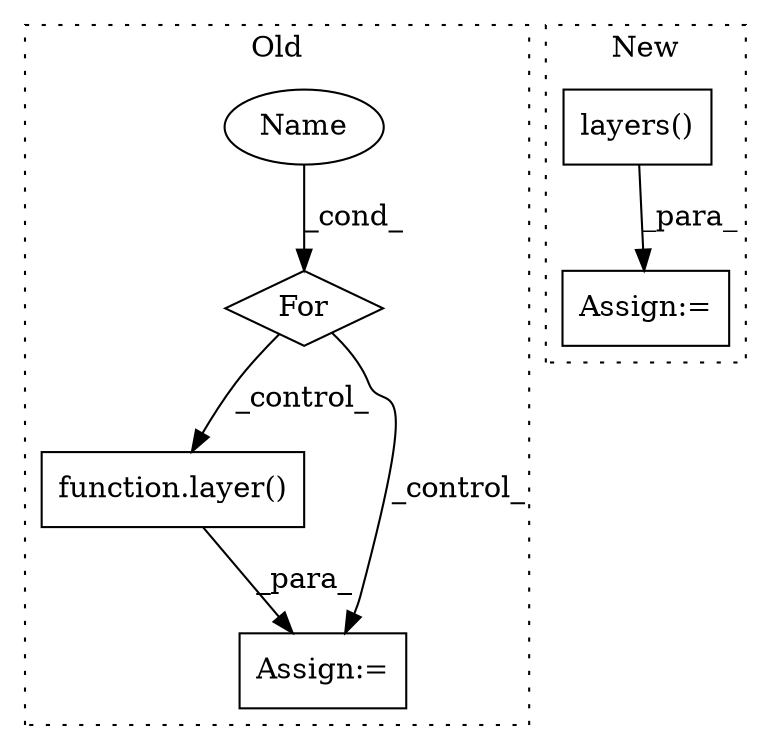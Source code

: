 digraph G {
subgraph cluster0 {
1 [label="function.layer()" a="75" s="2067,2074" l="6,1" shape="box"];
3 [label="Name" a="87" s="2024" l="5" shape="ellipse"];
4 [label="Assign:=" a="68" s="2064" l="3" shape="box"];
5 [label="For" a="107" s="2020,2049" l="4,14" shape="diamond"];
label = "Old";
style="dotted";
}
subgraph cluster1 {
2 [label="layers()" a="75" s="1999,2012" l="12,1" shape="box"];
6 [label="Assign:=" a="68" s="1996" l="3" shape="box"];
label = "New";
style="dotted";
}
1 -> 4 [label="_para_"];
2 -> 6 [label="_para_"];
3 -> 5 [label="_cond_"];
5 -> 1 [label="_control_"];
5 -> 4 [label="_control_"];
}